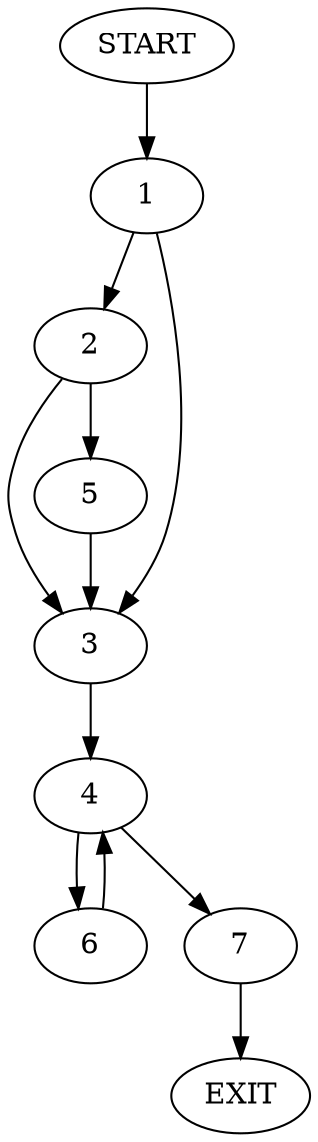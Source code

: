 digraph {
0 [label="START"]
8 [label="EXIT"]
0 -> 1
1 -> 2
1 -> 3
3 -> 4
2 -> 5
2 -> 3
5 -> 3
4 -> 6
4 -> 7
6 -> 4
7 -> 8
}
